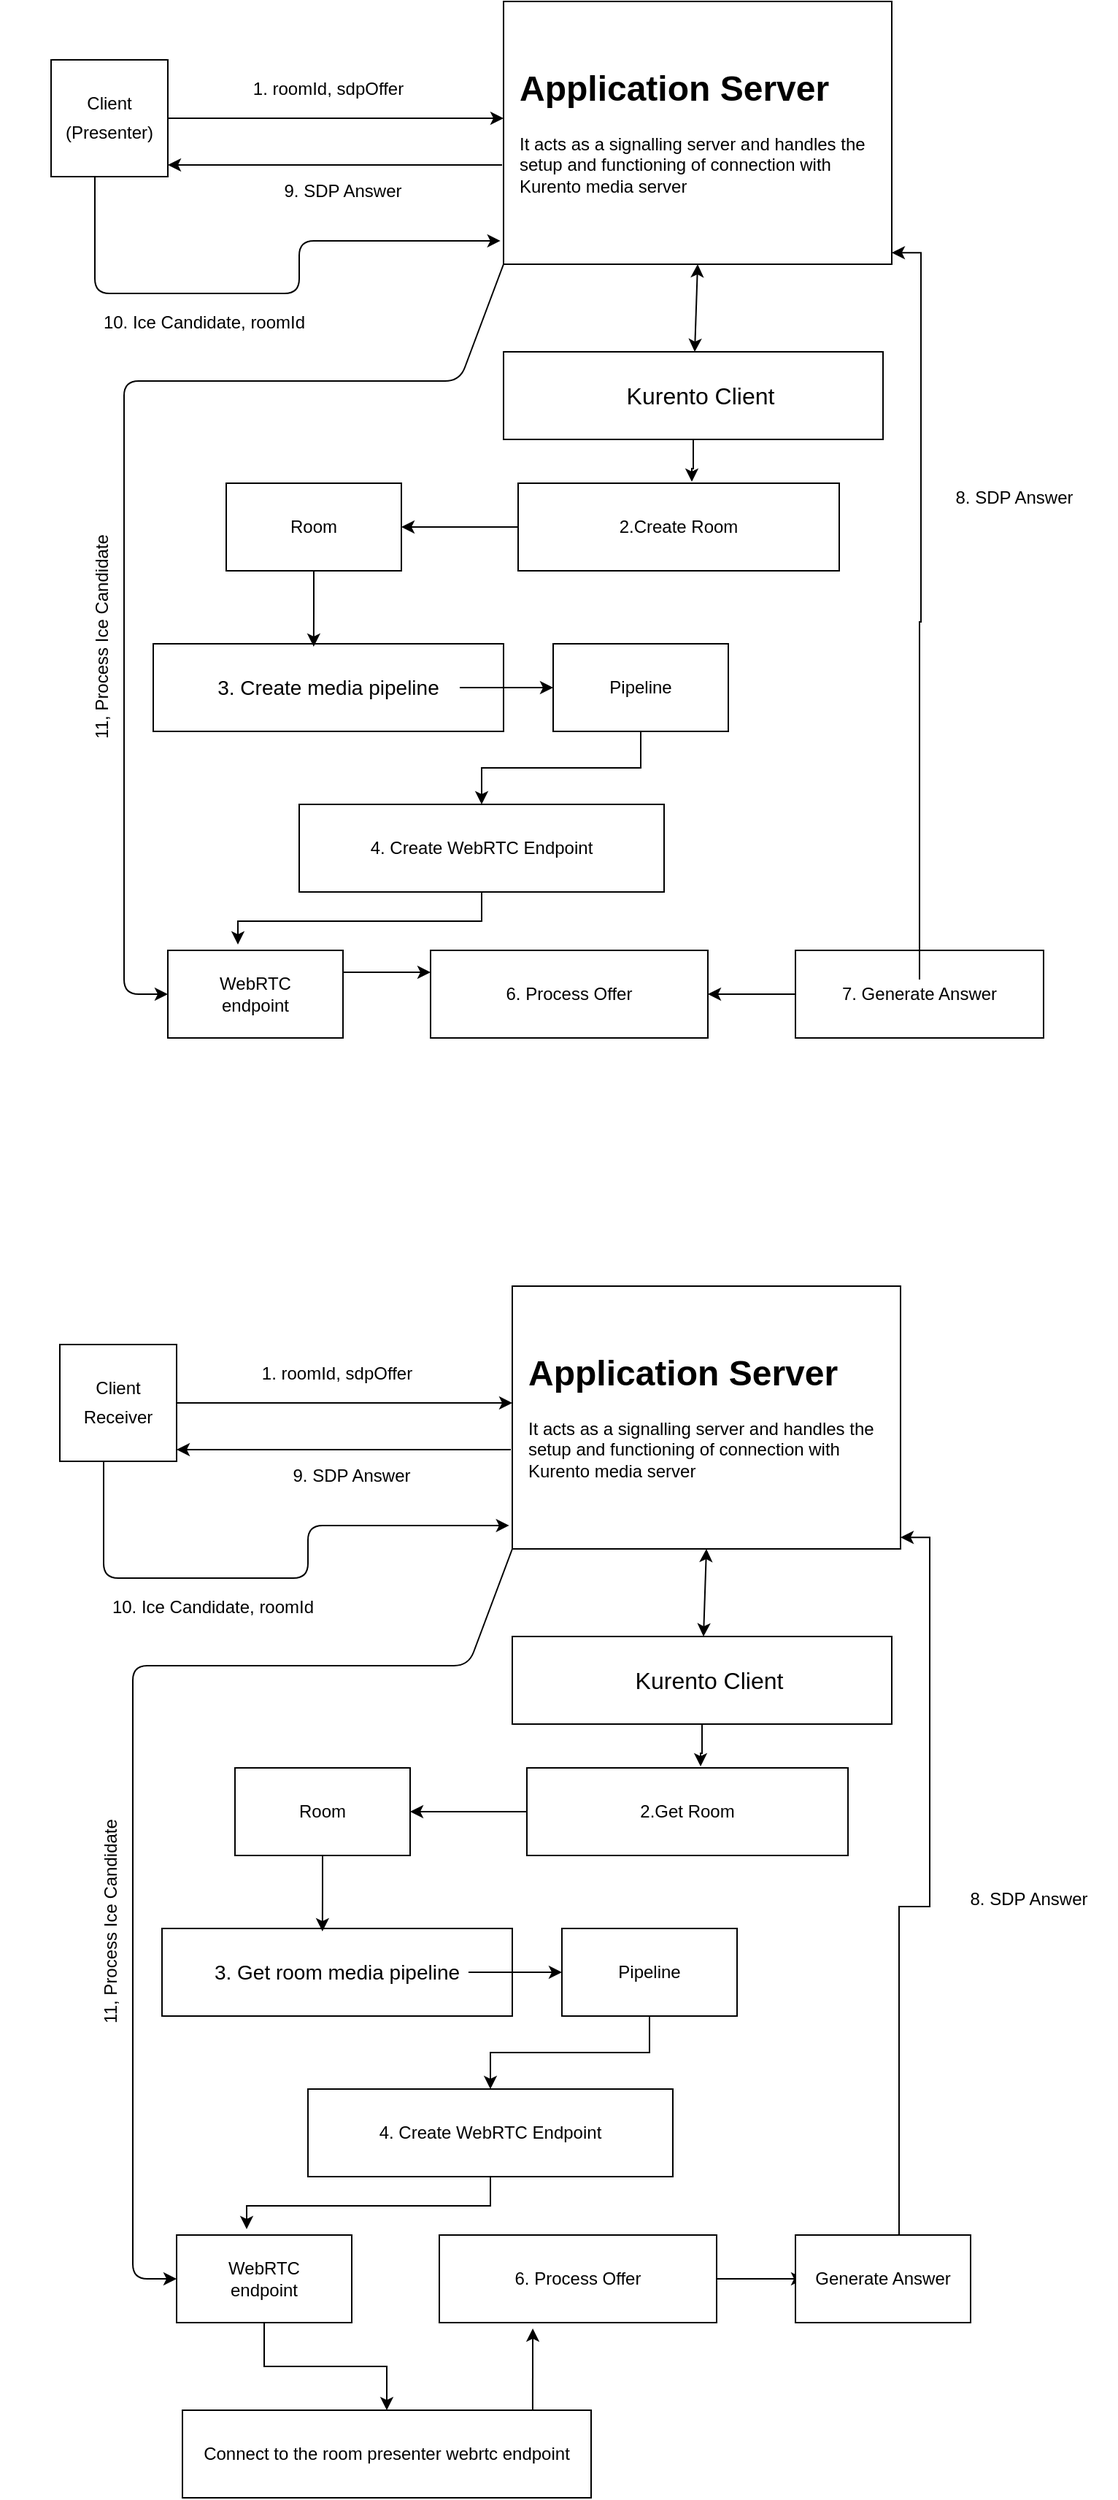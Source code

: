 <mxfile version="14.8.0" type="github">
  <diagram id="PPxUoKqHqH0vDtefEOQF" name="Page-1">
    <mxGraphModel dx="1362" dy="778" grid="1" gridSize="10" guides="1" tooltips="1" connect="1" arrows="1" fold="1" page="1" pageScale="1" pageWidth="827" pageHeight="1169" math="0" shadow="0">
      <root>
        <mxCell id="0" />
        <mxCell id="1" parent="0" />
        <mxCell id="vcSrWgzj6TOkUDUvabuK-1" value="" style="whiteSpace=wrap;html=1;aspect=fixed;" vertex="1" parent="1">
          <mxGeometry x="70" y="70" width="80" height="80" as="geometry" />
        </mxCell>
        <mxCell id="vcSrWgzj6TOkUDUvabuK-3" value="" style="endArrow=classic;html=1;exitX=1;exitY=0.5;exitDx=0;exitDy=0;" edge="1" parent="1" source="vcSrWgzj6TOkUDUvabuK-1">
          <mxGeometry width="50" height="50" relative="1" as="geometry">
            <mxPoint x="330" y="340" as="sourcePoint" />
            <mxPoint x="380" y="110" as="targetPoint" />
            <Array as="points">
              <mxPoint x="250" y="110" />
            </Array>
          </mxGeometry>
        </mxCell>
        <mxCell id="vcSrWgzj6TOkUDUvabuK-4" value="Client" style="text;html=1;strokeColor=none;fillColor=none;align=center;verticalAlign=middle;whiteSpace=wrap;rounded=0;" vertex="1" parent="1">
          <mxGeometry x="90" y="90" width="40" height="20" as="geometry" />
        </mxCell>
        <mxCell id="vcSrWgzj6TOkUDUvabuK-11" value="(Presenter)" style="text;html=1;strokeColor=none;fillColor=none;align=center;verticalAlign=middle;whiteSpace=wrap;rounded=0;" vertex="1" parent="1">
          <mxGeometry x="35" y="110" width="150" height="20" as="geometry" />
        </mxCell>
        <mxCell id="vcSrWgzj6TOkUDUvabuK-13" value="" style="group" vertex="1" connectable="0" parent="1">
          <mxGeometry x="380" y="30" width="266" height="180" as="geometry" />
        </mxCell>
        <mxCell id="vcSrWgzj6TOkUDUvabuK-7" value="" style="rounded=0;whiteSpace=wrap;html=1;" vertex="1" parent="vcSrWgzj6TOkUDUvabuK-13">
          <mxGeometry width="266" height="180" as="geometry" />
        </mxCell>
        <mxCell id="vcSrWgzj6TOkUDUvabuK-10" value="&lt;h1&gt;Application Server&lt;/h1&gt;&lt;p&gt;It acts as a signalling server and handles the setup and functioning of connection with Kurento media server&lt;/p&gt;" style="text;html=1;strokeColor=none;fillColor=none;spacing=5;spacingTop=-20;whiteSpace=wrap;overflow=hidden;rounded=0;" vertex="1" parent="vcSrWgzj6TOkUDUvabuK-13">
          <mxGeometry x="6" y="40" width="250" height="100" as="geometry" />
        </mxCell>
        <mxCell id="vcSrWgzj6TOkUDUvabuK-14" value="1. roomId, sdpOffer" style="text;html=1;strokeColor=none;fillColor=none;align=center;verticalAlign=middle;whiteSpace=wrap;rounded=0;" vertex="1" parent="1">
          <mxGeometry x="175" y="80" width="170" height="20" as="geometry" />
        </mxCell>
        <mxCell id="vcSrWgzj6TOkUDUvabuK-66" style="edgeStyle=orthogonalEdgeStyle;rounded=0;orthogonalLoop=1;jettySize=auto;html=1;entryX=0.541;entryY=-0.017;entryDx=0;entryDy=0;entryPerimeter=0;" edge="1" parent="1" source="vcSrWgzj6TOkUDUvabuK-15" target="vcSrWgzj6TOkUDUvabuK-23">
          <mxGeometry relative="1" as="geometry" />
        </mxCell>
        <mxCell id="vcSrWgzj6TOkUDUvabuK-15" value="" style="rounded=0;whiteSpace=wrap;html=1;" vertex="1" parent="1">
          <mxGeometry x="380" y="270" width="260" height="60" as="geometry" />
        </mxCell>
        <mxCell id="vcSrWgzj6TOkUDUvabuK-16" value="&lt;font style=&quot;font-size: 16px&quot;&gt;Kurento Client&lt;/font&gt;" style="text;html=1;strokeColor=none;fillColor=none;align=center;verticalAlign=middle;whiteSpace=wrap;rounded=0;" vertex="1" parent="1">
          <mxGeometry x="430" y="290" width="170" height="20" as="geometry" />
        </mxCell>
        <mxCell id="vcSrWgzj6TOkUDUvabuK-17" value="" style="endArrow=classic;startArrow=classic;html=1;entryX=0.5;entryY=1;entryDx=0;entryDy=0;" edge="1" parent="1" source="vcSrWgzj6TOkUDUvabuK-15" target="vcSrWgzj6TOkUDUvabuK-7">
          <mxGeometry width="50" height="50" relative="1" as="geometry">
            <mxPoint x="390" y="380" as="sourcePoint" />
            <mxPoint x="506" y="220" as="targetPoint" />
          </mxGeometry>
        </mxCell>
        <mxCell id="vcSrWgzj6TOkUDUvabuK-22" value="" style="group" vertex="1" connectable="0" parent="1">
          <mxGeometry x="140" y="470" width="240" height="60" as="geometry" />
        </mxCell>
        <mxCell id="vcSrWgzj6TOkUDUvabuK-18" value="" style="rounded=0;whiteSpace=wrap;html=1;" vertex="1" parent="vcSrWgzj6TOkUDUvabuK-22">
          <mxGeometry width="240" height="60" as="geometry" />
        </mxCell>
        <mxCell id="vcSrWgzj6TOkUDUvabuK-19" value="&lt;font style=&quot;font-size: 14px&quot;&gt;3. Create media pipeline&lt;/font&gt;" style="text;html=1;strokeColor=none;fillColor=none;align=center;verticalAlign=middle;whiteSpace=wrap;rounded=0;" vertex="1" parent="vcSrWgzj6TOkUDUvabuK-22">
          <mxGeometry x="30" y="20" width="180" height="20" as="geometry" />
        </mxCell>
        <mxCell id="vcSrWgzj6TOkUDUvabuK-29" value="" style="group" vertex="1" connectable="0" parent="1">
          <mxGeometry x="240" y="580" width="250" height="60" as="geometry" />
        </mxCell>
        <mxCell id="vcSrWgzj6TOkUDUvabuK-21" value="" style="rounded=0;whiteSpace=wrap;html=1;" vertex="1" parent="vcSrWgzj6TOkUDUvabuK-29">
          <mxGeometry width="250" height="60" as="geometry" />
        </mxCell>
        <mxCell id="vcSrWgzj6TOkUDUvabuK-28" value="4. Create WebRTC Endpoint" style="text;html=1;strokeColor=none;fillColor=none;align=center;verticalAlign=middle;whiteSpace=wrap;rounded=0;" vertex="1" parent="vcSrWgzj6TOkUDUvabuK-29">
          <mxGeometry x="40" y="20" width="170" height="20" as="geometry" />
        </mxCell>
        <mxCell id="vcSrWgzj6TOkUDUvabuK-33" value="" style="group" vertex="1" connectable="0" parent="1">
          <mxGeometry x="330" y="680" width="190" height="60" as="geometry" />
        </mxCell>
        <mxCell id="vcSrWgzj6TOkUDUvabuK-31" value="" style="rounded=0;whiteSpace=wrap;html=1;" vertex="1" parent="vcSrWgzj6TOkUDUvabuK-33">
          <mxGeometry width="190" height="60" as="geometry" />
        </mxCell>
        <mxCell id="vcSrWgzj6TOkUDUvabuK-32" value="6. Process Offer" style="text;html=1;strokeColor=none;fillColor=none;align=center;verticalAlign=middle;whiteSpace=wrap;rounded=0;" vertex="1" parent="vcSrWgzj6TOkUDUvabuK-33">
          <mxGeometry x="40.192" y="20" width="109.615" height="20" as="geometry" />
        </mxCell>
        <mxCell id="vcSrWgzj6TOkUDUvabuK-34" value="" style="endArrow=classic;html=1;exitX=1;exitY=0.25;exitDx=0;exitDy=0;entryX=0;entryY=0.25;entryDx=0;entryDy=0;" edge="1" parent="1" source="vcSrWgzj6TOkUDUvabuK-49" target="vcSrWgzj6TOkUDUvabuK-31">
          <mxGeometry width="50" height="50" relative="1" as="geometry">
            <mxPoint x="390" y="390" as="sourcePoint" />
            <mxPoint x="440" y="340" as="targetPoint" />
          </mxGeometry>
        </mxCell>
        <mxCell id="vcSrWgzj6TOkUDUvabuK-37" style="edgeStyle=orthogonalEdgeStyle;rounded=0;orthogonalLoop=1;jettySize=auto;html=1;entryX=1;entryY=0.5;entryDx=0;entryDy=0;" edge="1" parent="1" source="vcSrWgzj6TOkUDUvabuK-35" target="vcSrWgzj6TOkUDUvabuK-31">
          <mxGeometry relative="1" as="geometry" />
        </mxCell>
        <mxCell id="vcSrWgzj6TOkUDUvabuK-39" value="" style="group" vertex="1" connectable="0" parent="1">
          <mxGeometry x="580" y="680" width="170" height="60" as="geometry" />
        </mxCell>
        <mxCell id="vcSrWgzj6TOkUDUvabuK-35" value="" style="rounded=0;whiteSpace=wrap;html=1;" vertex="1" parent="vcSrWgzj6TOkUDUvabuK-39">
          <mxGeometry width="170" height="60" as="geometry" />
        </mxCell>
        <mxCell id="vcSrWgzj6TOkUDUvabuK-38" value="7. Generate Answer" style="text;html=1;strokeColor=none;fillColor=none;align=center;verticalAlign=middle;whiteSpace=wrap;rounded=0;" vertex="1" parent="vcSrWgzj6TOkUDUvabuK-39">
          <mxGeometry x="5" y="20" width="160" height="20" as="geometry" />
        </mxCell>
        <mxCell id="vcSrWgzj6TOkUDUvabuK-40" style="edgeStyle=orthogonalEdgeStyle;rounded=0;orthogonalLoop=1;jettySize=auto;html=1;entryX=1;entryY=0.956;entryDx=0;entryDy=0;entryPerimeter=0;" edge="1" parent="1" source="vcSrWgzj6TOkUDUvabuK-38" target="vcSrWgzj6TOkUDUvabuK-7">
          <mxGeometry relative="1" as="geometry" />
        </mxCell>
        <mxCell id="vcSrWgzj6TOkUDUvabuK-41" value="8. SDP Answer" style="text;html=1;strokeColor=none;fillColor=none;align=center;verticalAlign=middle;whiteSpace=wrap;rounded=0;" vertex="1" parent="1">
          <mxGeometry x="670" y="360" width="120" height="20" as="geometry" />
        </mxCell>
        <mxCell id="vcSrWgzj6TOkUDUvabuK-44" value="" style="endArrow=classic;html=1;entryX=1;entryY=0.9;entryDx=0;entryDy=0;entryPerimeter=0;" edge="1" parent="1" target="vcSrWgzj6TOkUDUvabuK-1">
          <mxGeometry width="50" height="50" relative="1" as="geometry">
            <mxPoint x="379" y="142" as="sourcePoint" />
            <mxPoint x="440" y="330" as="targetPoint" />
          </mxGeometry>
        </mxCell>
        <mxCell id="vcSrWgzj6TOkUDUvabuK-45" value="9. SDP Answer" style="text;html=1;strokeColor=none;fillColor=none;align=center;verticalAlign=middle;whiteSpace=wrap;rounded=0;" vertex="1" parent="1">
          <mxGeometry x="210" y="150" width="120" height="20" as="geometry" />
        </mxCell>
        <mxCell id="vcSrWgzj6TOkUDUvabuK-46" value="" style="endArrow=classic;html=1;exitX=0.375;exitY=1;exitDx=0;exitDy=0;exitPerimeter=0;entryX=-0.008;entryY=0.911;entryDx=0;entryDy=0;entryPerimeter=0;" edge="1" parent="1" source="vcSrWgzj6TOkUDUvabuK-1" target="vcSrWgzj6TOkUDUvabuK-7">
          <mxGeometry width="50" height="50" relative="1" as="geometry">
            <mxPoint x="390" y="480" as="sourcePoint" />
            <mxPoint x="440" y="430" as="targetPoint" />
            <Array as="points">
              <mxPoint x="100" y="230" />
              <mxPoint x="240" y="230" />
              <mxPoint x="240" y="194" />
            </Array>
          </mxGeometry>
        </mxCell>
        <mxCell id="vcSrWgzj6TOkUDUvabuK-47" value="10. Ice Candidate, roomId" style="text;html=1;strokeColor=none;fillColor=none;align=center;verticalAlign=middle;whiteSpace=wrap;rounded=0;" vertex="1" parent="1">
          <mxGeometry x="90" y="240" width="170" height="20" as="geometry" />
        </mxCell>
        <mxCell id="vcSrWgzj6TOkUDUvabuK-52" value="" style="group" vertex="1" connectable="0" parent="1">
          <mxGeometry x="150" y="680" width="120" height="60" as="geometry" />
        </mxCell>
        <mxCell id="vcSrWgzj6TOkUDUvabuK-49" value="" style="rounded=0;whiteSpace=wrap;html=1;" vertex="1" parent="vcSrWgzj6TOkUDUvabuK-52">
          <mxGeometry width="120" height="60" as="geometry" />
        </mxCell>
        <mxCell id="vcSrWgzj6TOkUDUvabuK-51" value="WebRTC endpoint" style="text;html=1;strokeColor=none;fillColor=none;align=center;verticalAlign=middle;whiteSpace=wrap;rounded=0;" vertex="1" parent="vcSrWgzj6TOkUDUvabuK-52">
          <mxGeometry x="10" y="20" width="100" height="20" as="geometry" />
        </mxCell>
        <mxCell id="vcSrWgzj6TOkUDUvabuK-48" value="" style="endArrow=classic;html=1;entryX=0;entryY=0.5;entryDx=0;entryDy=0;exitX=0;exitY=1;exitDx=0;exitDy=0;" edge="1" parent="1" source="vcSrWgzj6TOkUDUvabuK-7" target="vcSrWgzj6TOkUDUvabuK-49">
          <mxGeometry width="50" height="50" relative="1" as="geometry">
            <mxPoint x="440" y="350" as="sourcePoint" />
            <mxPoint x="40" y="540" as="targetPoint" />
            <Array as="points">
              <mxPoint x="350" y="290" />
              <mxPoint x="120" y="290" />
              <mxPoint x="120" y="710" />
            </Array>
          </mxGeometry>
        </mxCell>
        <mxCell id="vcSrWgzj6TOkUDUvabuK-54" value="" style="group" vertex="1" connectable="0" parent="1">
          <mxGeometry x="390" y="360" width="220" height="60" as="geometry" />
        </mxCell>
        <mxCell id="vcSrWgzj6TOkUDUvabuK-23" value="" style="rounded=0;whiteSpace=wrap;html=1;" vertex="1" parent="vcSrWgzj6TOkUDUvabuK-54">
          <mxGeometry width="220" height="60" as="geometry" />
        </mxCell>
        <mxCell id="vcSrWgzj6TOkUDUvabuK-26" value="2.Create Room" style="text;html=1;strokeColor=none;fillColor=none;align=center;verticalAlign=middle;whiteSpace=wrap;rounded=0;" vertex="1" parent="vcSrWgzj6TOkUDUvabuK-54">
          <mxGeometry x="50" y="20" width="120" height="20" as="geometry" />
        </mxCell>
        <mxCell id="vcSrWgzj6TOkUDUvabuK-57" style="edgeStyle=orthogonalEdgeStyle;rounded=0;orthogonalLoop=1;jettySize=auto;html=1;entryX=0.458;entryY=0.033;entryDx=0;entryDy=0;entryPerimeter=0;" edge="1" parent="1" source="vcSrWgzj6TOkUDUvabuK-55" target="vcSrWgzj6TOkUDUvabuK-18">
          <mxGeometry relative="1" as="geometry" />
        </mxCell>
        <mxCell id="vcSrWgzj6TOkUDUvabuK-56" style="edgeStyle=orthogonalEdgeStyle;rounded=0;orthogonalLoop=1;jettySize=auto;html=1;entryX=1;entryY=0.5;entryDx=0;entryDy=0;" edge="1" parent="1" source="vcSrWgzj6TOkUDUvabuK-23" target="vcSrWgzj6TOkUDUvabuK-55">
          <mxGeometry relative="1" as="geometry" />
        </mxCell>
        <mxCell id="vcSrWgzj6TOkUDUvabuK-59" value="" style="group" vertex="1" connectable="0" parent="1">
          <mxGeometry x="190" y="360" width="120" height="60" as="geometry" />
        </mxCell>
        <mxCell id="vcSrWgzj6TOkUDUvabuK-55" value="" style="rounded=0;whiteSpace=wrap;html=1;" vertex="1" parent="vcSrWgzj6TOkUDUvabuK-59">
          <mxGeometry width="120" height="60" as="geometry" />
        </mxCell>
        <mxCell id="vcSrWgzj6TOkUDUvabuK-58" value="Room" style="text;html=1;strokeColor=none;fillColor=none;align=center;verticalAlign=middle;whiteSpace=wrap;rounded=0;" vertex="1" parent="vcSrWgzj6TOkUDUvabuK-59">
          <mxGeometry x="40" y="20" width="40" height="20" as="geometry" />
        </mxCell>
        <mxCell id="vcSrWgzj6TOkUDUvabuK-63" style="edgeStyle=orthogonalEdgeStyle;rounded=0;orthogonalLoop=1;jettySize=auto;html=1;" edge="1" parent="1" source="vcSrWgzj6TOkUDUvabuK-60" target="vcSrWgzj6TOkUDUvabuK-21">
          <mxGeometry relative="1" as="geometry" />
        </mxCell>
        <mxCell id="vcSrWgzj6TOkUDUvabuK-60" value="" style="rounded=0;whiteSpace=wrap;html=1;" vertex="1" parent="1">
          <mxGeometry x="414" y="470" width="120" height="60" as="geometry" />
        </mxCell>
        <mxCell id="vcSrWgzj6TOkUDUvabuK-61" value="Pipeline" style="text;html=1;strokeColor=none;fillColor=none;align=center;verticalAlign=middle;whiteSpace=wrap;rounded=0;" vertex="1" parent="1">
          <mxGeometry x="454" y="490" width="40" height="20" as="geometry" />
        </mxCell>
        <mxCell id="vcSrWgzj6TOkUDUvabuK-62" style="edgeStyle=orthogonalEdgeStyle;rounded=0;orthogonalLoop=1;jettySize=auto;html=1;entryX=0;entryY=0.5;entryDx=0;entryDy=0;" edge="1" parent="1" source="vcSrWgzj6TOkUDUvabuK-19" target="vcSrWgzj6TOkUDUvabuK-60">
          <mxGeometry relative="1" as="geometry" />
        </mxCell>
        <mxCell id="vcSrWgzj6TOkUDUvabuK-64" style="edgeStyle=orthogonalEdgeStyle;rounded=0;orthogonalLoop=1;jettySize=auto;html=1;entryX=0.4;entryY=-0.067;entryDx=0;entryDy=0;entryPerimeter=0;" edge="1" parent="1" source="vcSrWgzj6TOkUDUvabuK-21" target="vcSrWgzj6TOkUDUvabuK-49">
          <mxGeometry relative="1" as="geometry">
            <mxPoint x="200" y="670" as="targetPoint" />
          </mxGeometry>
        </mxCell>
        <mxCell id="vcSrWgzj6TOkUDUvabuK-65" value="11, Process Ice Candidate" style="text;html=1;strokeColor=none;fillColor=none;align=center;verticalAlign=middle;whiteSpace=wrap;rounded=0;horizontal=0;" vertex="1" parent="1">
          <mxGeometry x="90" y="380" width="30" height="170" as="geometry" />
        </mxCell>
        <mxCell id="vcSrWgzj6TOkUDUvabuK-113" value="" style="group" vertex="1" connectable="0" parent="1">
          <mxGeometry x="76" y="910" width="724" height="710" as="geometry" />
        </mxCell>
        <mxCell id="vcSrWgzj6TOkUDUvabuK-67" value="" style="whiteSpace=wrap;html=1;aspect=fixed;" vertex="1" parent="vcSrWgzj6TOkUDUvabuK-113">
          <mxGeometry y="40" width="80" height="80" as="geometry" />
        </mxCell>
        <mxCell id="vcSrWgzj6TOkUDUvabuK-68" value="" style="endArrow=classic;html=1;exitX=1;exitY=0.5;exitDx=0;exitDy=0;" edge="1" parent="vcSrWgzj6TOkUDUvabuK-113" source="vcSrWgzj6TOkUDUvabuK-67">
          <mxGeometry width="50" height="50" relative="1" as="geometry">
            <mxPoint x="260" y="310" as="sourcePoint" />
            <mxPoint x="310" y="80" as="targetPoint" />
            <Array as="points">
              <mxPoint x="180" y="80" />
            </Array>
          </mxGeometry>
        </mxCell>
        <mxCell id="vcSrWgzj6TOkUDUvabuK-69" value="Client" style="text;html=1;strokeColor=none;fillColor=none;align=center;verticalAlign=middle;whiteSpace=wrap;rounded=0;" vertex="1" parent="vcSrWgzj6TOkUDUvabuK-113">
          <mxGeometry x="20" y="60" width="40" height="20" as="geometry" />
        </mxCell>
        <mxCell id="vcSrWgzj6TOkUDUvabuK-70" value="" style="group" vertex="1" connectable="0" parent="vcSrWgzj6TOkUDUvabuK-113">
          <mxGeometry x="310" width="266" height="180" as="geometry" />
        </mxCell>
        <mxCell id="vcSrWgzj6TOkUDUvabuK-71" value="" style="rounded=0;whiteSpace=wrap;html=1;" vertex="1" parent="vcSrWgzj6TOkUDUvabuK-70">
          <mxGeometry width="266" height="180" as="geometry" />
        </mxCell>
        <mxCell id="vcSrWgzj6TOkUDUvabuK-72" value="&lt;h1&gt;Application Server&lt;/h1&gt;&lt;p&gt;It acts as a signalling server and handles the setup and functioning of connection with Kurento media server&lt;/p&gt;" style="text;html=1;strokeColor=none;fillColor=none;spacing=5;spacingTop=-20;whiteSpace=wrap;overflow=hidden;rounded=0;" vertex="1" parent="vcSrWgzj6TOkUDUvabuK-70">
          <mxGeometry x="6" y="40" width="250" height="100" as="geometry" />
        </mxCell>
        <mxCell id="vcSrWgzj6TOkUDUvabuK-73" value="1. roomId, sdpOffer" style="text;html=1;strokeColor=none;fillColor=none;align=center;verticalAlign=middle;whiteSpace=wrap;rounded=0;" vertex="1" parent="vcSrWgzj6TOkUDUvabuK-113">
          <mxGeometry x="105" y="50" width="170" height="20" as="geometry" />
        </mxCell>
        <mxCell id="vcSrWgzj6TOkUDUvabuK-75" value="" style="rounded=0;whiteSpace=wrap;html=1;" vertex="1" parent="vcSrWgzj6TOkUDUvabuK-113">
          <mxGeometry x="310" y="240" width="260" height="60" as="geometry" />
        </mxCell>
        <mxCell id="vcSrWgzj6TOkUDUvabuK-76" value="&lt;font style=&quot;font-size: 16px&quot;&gt;Kurento Client&lt;/font&gt;" style="text;html=1;strokeColor=none;fillColor=none;align=center;verticalAlign=middle;whiteSpace=wrap;rounded=0;" vertex="1" parent="vcSrWgzj6TOkUDUvabuK-113">
          <mxGeometry x="360" y="260" width="170" height="20" as="geometry" />
        </mxCell>
        <mxCell id="vcSrWgzj6TOkUDUvabuK-77" value="" style="endArrow=classic;startArrow=classic;html=1;entryX=0.5;entryY=1;entryDx=0;entryDy=0;" edge="1" parent="vcSrWgzj6TOkUDUvabuK-113" source="vcSrWgzj6TOkUDUvabuK-75" target="vcSrWgzj6TOkUDUvabuK-71">
          <mxGeometry width="50" height="50" relative="1" as="geometry">
            <mxPoint x="320" y="350" as="sourcePoint" />
            <mxPoint x="436" y="190" as="targetPoint" />
          </mxGeometry>
        </mxCell>
        <mxCell id="vcSrWgzj6TOkUDUvabuK-78" value="" style="group" vertex="1" connectable="0" parent="vcSrWgzj6TOkUDUvabuK-113">
          <mxGeometry x="70" y="440" width="240" height="60" as="geometry" />
        </mxCell>
        <mxCell id="vcSrWgzj6TOkUDUvabuK-79" value="" style="rounded=0;whiteSpace=wrap;html=1;" vertex="1" parent="vcSrWgzj6TOkUDUvabuK-78">
          <mxGeometry width="240" height="60" as="geometry" />
        </mxCell>
        <mxCell id="vcSrWgzj6TOkUDUvabuK-80" value="&lt;font style=&quot;font-size: 14px&quot;&gt;3. Get room media pipeline&lt;/font&gt;" style="text;html=1;strokeColor=none;fillColor=none;align=center;verticalAlign=middle;whiteSpace=wrap;rounded=0;" vertex="1" parent="vcSrWgzj6TOkUDUvabuK-78">
          <mxGeometry x="30" y="20" width="180" height="20" as="geometry" />
        </mxCell>
        <mxCell id="vcSrWgzj6TOkUDUvabuK-81" value="" style="group" vertex="1" connectable="0" parent="vcSrWgzj6TOkUDUvabuK-113">
          <mxGeometry x="170" y="550" width="250" height="60" as="geometry" />
        </mxCell>
        <mxCell id="vcSrWgzj6TOkUDUvabuK-82" value="" style="rounded=0;whiteSpace=wrap;html=1;" vertex="1" parent="vcSrWgzj6TOkUDUvabuK-81">
          <mxGeometry width="250" height="60" as="geometry" />
        </mxCell>
        <mxCell id="vcSrWgzj6TOkUDUvabuK-83" value="4. Create WebRTC Endpoint" style="text;html=1;strokeColor=none;fillColor=none;align=center;verticalAlign=middle;whiteSpace=wrap;rounded=0;" vertex="1" parent="vcSrWgzj6TOkUDUvabuK-81">
          <mxGeometry x="40" y="20" width="170" height="20" as="geometry" />
        </mxCell>
        <mxCell id="vcSrWgzj6TOkUDUvabuK-84" value="" style="group" vertex="1" connectable="0" parent="vcSrWgzj6TOkUDUvabuK-113">
          <mxGeometry x="260" y="650" width="190" height="60" as="geometry" />
        </mxCell>
        <mxCell id="vcSrWgzj6TOkUDUvabuK-85" value="" style="rounded=0;whiteSpace=wrap;html=1;" vertex="1" parent="vcSrWgzj6TOkUDUvabuK-84">
          <mxGeometry width="190" height="60" as="geometry" />
        </mxCell>
        <mxCell id="vcSrWgzj6TOkUDUvabuK-86" value="6. Process Offer" style="text;html=1;strokeColor=none;fillColor=none;align=center;verticalAlign=middle;whiteSpace=wrap;rounded=0;" vertex="1" parent="vcSrWgzj6TOkUDUvabuK-84">
          <mxGeometry x="40.192" y="20" width="109.615" height="20" as="geometry" />
        </mxCell>
        <mxCell id="vcSrWgzj6TOkUDUvabuK-88" style="edgeStyle=orthogonalEdgeStyle;rounded=0;orthogonalLoop=1;jettySize=auto;html=1;entryX=1;entryY=0.5;entryDx=0;entryDy=0;exitX=1;exitY=0.5;exitDx=0;exitDy=0;" edge="1" parent="vcSrWgzj6TOkUDUvabuK-84" source="vcSrWgzj6TOkUDUvabuK-85">
          <mxGeometry relative="1" as="geometry">
            <mxPoint x="250" y="30" as="targetPoint" />
          </mxGeometry>
        </mxCell>
        <mxCell id="vcSrWgzj6TOkUDUvabuK-90" style="edgeStyle=orthogonalEdgeStyle;rounded=0;orthogonalLoop=1;jettySize=auto;html=1;entryX=1;entryY=0.956;entryDx=0;entryDy=0;entryPerimeter=0;" edge="1" parent="vcSrWgzj6TOkUDUvabuK-113" target="vcSrWgzj6TOkUDUvabuK-71">
          <mxGeometry relative="1" as="geometry">
            <mxPoint x="595" y="670" as="sourcePoint" />
          </mxGeometry>
        </mxCell>
        <mxCell id="vcSrWgzj6TOkUDUvabuK-91" value="" style="endArrow=classic;html=1;entryX=1;entryY=0.9;entryDx=0;entryDy=0;entryPerimeter=0;" edge="1" parent="vcSrWgzj6TOkUDUvabuK-113" target="vcSrWgzj6TOkUDUvabuK-67">
          <mxGeometry width="50" height="50" relative="1" as="geometry">
            <mxPoint x="309" y="112" as="sourcePoint" />
            <mxPoint x="370" y="300" as="targetPoint" />
          </mxGeometry>
        </mxCell>
        <mxCell id="vcSrWgzj6TOkUDUvabuK-92" value="9. SDP Answer" style="text;html=1;strokeColor=none;fillColor=none;align=center;verticalAlign=middle;whiteSpace=wrap;rounded=0;" vertex="1" parent="vcSrWgzj6TOkUDUvabuK-113">
          <mxGeometry x="140" y="120" width="120" height="20" as="geometry" />
        </mxCell>
        <mxCell id="vcSrWgzj6TOkUDUvabuK-93" value="" style="endArrow=classic;html=1;exitX=0.375;exitY=1;exitDx=0;exitDy=0;exitPerimeter=0;entryX=-0.008;entryY=0.911;entryDx=0;entryDy=0;entryPerimeter=0;" edge="1" parent="vcSrWgzj6TOkUDUvabuK-113" source="vcSrWgzj6TOkUDUvabuK-67" target="vcSrWgzj6TOkUDUvabuK-71">
          <mxGeometry width="50" height="50" relative="1" as="geometry">
            <mxPoint x="320" y="450" as="sourcePoint" />
            <mxPoint x="370" y="400" as="targetPoint" />
            <Array as="points">
              <mxPoint x="30" y="200" />
              <mxPoint x="170" y="200" />
              <mxPoint x="170" y="164" />
            </Array>
          </mxGeometry>
        </mxCell>
        <mxCell id="vcSrWgzj6TOkUDUvabuK-94" value="10. Ice Candidate, roomId" style="text;html=1;strokeColor=none;fillColor=none;align=center;verticalAlign=middle;whiteSpace=wrap;rounded=0;" vertex="1" parent="vcSrWgzj6TOkUDUvabuK-113">
          <mxGeometry x="20" y="210" width="170" height="20" as="geometry" />
        </mxCell>
        <mxCell id="vcSrWgzj6TOkUDUvabuK-95" value="" style="group" vertex="1" connectable="0" parent="vcSrWgzj6TOkUDUvabuK-113">
          <mxGeometry x="80" y="650" width="120" height="60" as="geometry" />
        </mxCell>
        <mxCell id="vcSrWgzj6TOkUDUvabuK-96" value="" style="rounded=0;whiteSpace=wrap;html=1;" vertex="1" parent="vcSrWgzj6TOkUDUvabuK-95">
          <mxGeometry width="120" height="60" as="geometry" />
        </mxCell>
        <mxCell id="vcSrWgzj6TOkUDUvabuK-97" value="WebRTC endpoint" style="text;html=1;strokeColor=none;fillColor=none;align=center;verticalAlign=middle;whiteSpace=wrap;rounded=0;" vertex="1" parent="vcSrWgzj6TOkUDUvabuK-95">
          <mxGeometry x="10" y="20" width="100" height="20" as="geometry" />
        </mxCell>
        <mxCell id="vcSrWgzj6TOkUDUvabuK-98" value="" style="endArrow=classic;html=1;entryX=0;entryY=0.5;entryDx=0;entryDy=0;exitX=0;exitY=1;exitDx=0;exitDy=0;" edge="1" parent="vcSrWgzj6TOkUDUvabuK-113" source="vcSrWgzj6TOkUDUvabuK-71" target="vcSrWgzj6TOkUDUvabuK-96">
          <mxGeometry width="50" height="50" relative="1" as="geometry">
            <mxPoint x="370" y="320" as="sourcePoint" />
            <mxPoint x="-30" y="510" as="targetPoint" />
            <Array as="points">
              <mxPoint x="280" y="260" />
              <mxPoint x="50" y="260" />
              <mxPoint x="50" y="680" />
            </Array>
          </mxGeometry>
        </mxCell>
        <mxCell id="vcSrWgzj6TOkUDUvabuK-99" value="" style="group" vertex="1" connectable="0" parent="vcSrWgzj6TOkUDUvabuK-113">
          <mxGeometry x="320" y="330" width="220" height="60" as="geometry" />
        </mxCell>
        <mxCell id="vcSrWgzj6TOkUDUvabuK-100" value="" style="rounded=0;whiteSpace=wrap;html=1;" vertex="1" parent="vcSrWgzj6TOkUDUvabuK-99">
          <mxGeometry width="220" height="60" as="geometry" />
        </mxCell>
        <mxCell id="vcSrWgzj6TOkUDUvabuK-101" value="2.Get Room" style="text;html=1;strokeColor=none;fillColor=none;align=center;verticalAlign=middle;whiteSpace=wrap;rounded=0;" vertex="1" parent="vcSrWgzj6TOkUDUvabuK-99">
          <mxGeometry x="50" y="20" width="120" height="20" as="geometry" />
        </mxCell>
        <mxCell id="vcSrWgzj6TOkUDUvabuK-102" style="edgeStyle=orthogonalEdgeStyle;rounded=0;orthogonalLoop=1;jettySize=auto;html=1;entryX=0.458;entryY=0.033;entryDx=0;entryDy=0;entryPerimeter=0;" edge="1" parent="vcSrWgzj6TOkUDUvabuK-113" source="vcSrWgzj6TOkUDUvabuK-105" target="vcSrWgzj6TOkUDUvabuK-79">
          <mxGeometry relative="1" as="geometry" />
        </mxCell>
        <mxCell id="vcSrWgzj6TOkUDUvabuK-103" style="edgeStyle=orthogonalEdgeStyle;rounded=0;orthogonalLoop=1;jettySize=auto;html=1;entryX=1;entryY=0.5;entryDx=0;entryDy=0;" edge="1" parent="vcSrWgzj6TOkUDUvabuK-113" source="vcSrWgzj6TOkUDUvabuK-100" target="vcSrWgzj6TOkUDUvabuK-105">
          <mxGeometry relative="1" as="geometry" />
        </mxCell>
        <mxCell id="vcSrWgzj6TOkUDUvabuK-104" value="" style="group" vertex="1" connectable="0" parent="vcSrWgzj6TOkUDUvabuK-113">
          <mxGeometry x="120" y="330" width="120" height="60" as="geometry" />
        </mxCell>
        <mxCell id="vcSrWgzj6TOkUDUvabuK-105" value="" style="rounded=0;whiteSpace=wrap;html=1;" vertex="1" parent="vcSrWgzj6TOkUDUvabuK-104">
          <mxGeometry width="120" height="60" as="geometry" />
        </mxCell>
        <mxCell id="vcSrWgzj6TOkUDUvabuK-106" value="Room" style="text;html=1;strokeColor=none;fillColor=none;align=center;verticalAlign=middle;whiteSpace=wrap;rounded=0;" vertex="1" parent="vcSrWgzj6TOkUDUvabuK-104">
          <mxGeometry x="40" y="20" width="40" height="20" as="geometry" />
        </mxCell>
        <mxCell id="vcSrWgzj6TOkUDUvabuK-107" style="edgeStyle=orthogonalEdgeStyle;rounded=0;orthogonalLoop=1;jettySize=auto;html=1;" edge="1" parent="vcSrWgzj6TOkUDUvabuK-113" source="vcSrWgzj6TOkUDUvabuK-108" target="vcSrWgzj6TOkUDUvabuK-82">
          <mxGeometry relative="1" as="geometry" />
        </mxCell>
        <mxCell id="vcSrWgzj6TOkUDUvabuK-108" value="" style="rounded=0;whiteSpace=wrap;html=1;" vertex="1" parent="vcSrWgzj6TOkUDUvabuK-113">
          <mxGeometry x="344" y="440" width="120" height="60" as="geometry" />
        </mxCell>
        <mxCell id="vcSrWgzj6TOkUDUvabuK-109" value="Pipeline" style="text;html=1;strokeColor=none;fillColor=none;align=center;verticalAlign=middle;whiteSpace=wrap;rounded=0;" vertex="1" parent="vcSrWgzj6TOkUDUvabuK-113">
          <mxGeometry x="384" y="460" width="40" height="20" as="geometry" />
        </mxCell>
        <mxCell id="vcSrWgzj6TOkUDUvabuK-110" style="edgeStyle=orthogonalEdgeStyle;rounded=0;orthogonalLoop=1;jettySize=auto;html=1;entryX=0;entryY=0.5;entryDx=0;entryDy=0;" edge="1" parent="vcSrWgzj6TOkUDUvabuK-113" source="vcSrWgzj6TOkUDUvabuK-80" target="vcSrWgzj6TOkUDUvabuK-108">
          <mxGeometry relative="1" as="geometry" />
        </mxCell>
        <mxCell id="vcSrWgzj6TOkUDUvabuK-74" style="edgeStyle=orthogonalEdgeStyle;rounded=0;orthogonalLoop=1;jettySize=auto;html=1;entryX=0.541;entryY=-0.017;entryDx=0;entryDy=0;entryPerimeter=0;" edge="1" parent="vcSrWgzj6TOkUDUvabuK-113" source="vcSrWgzj6TOkUDUvabuK-75" target="vcSrWgzj6TOkUDUvabuK-100">
          <mxGeometry relative="1" as="geometry" />
        </mxCell>
        <mxCell id="vcSrWgzj6TOkUDUvabuK-111" style="edgeStyle=orthogonalEdgeStyle;rounded=0;orthogonalLoop=1;jettySize=auto;html=1;entryX=0.4;entryY=-0.067;entryDx=0;entryDy=0;entryPerimeter=0;" edge="1" parent="vcSrWgzj6TOkUDUvabuK-113" source="vcSrWgzj6TOkUDUvabuK-82" target="vcSrWgzj6TOkUDUvabuK-96">
          <mxGeometry relative="1" as="geometry">
            <mxPoint x="130" y="640" as="targetPoint" />
          </mxGeometry>
        </mxCell>
        <mxCell id="vcSrWgzj6TOkUDUvabuK-112" value="11, Process Ice Candidate" style="text;html=1;strokeColor=none;fillColor=none;align=center;verticalAlign=middle;whiteSpace=wrap;rounded=0;horizontal=0;" vertex="1" parent="vcSrWgzj6TOkUDUvabuK-113">
          <mxGeometry x="20" y="350" width="30" height="170" as="geometry" />
        </mxCell>
        <mxCell id="vcSrWgzj6TOkUDUvabuK-114" value="" style="rounded=0;whiteSpace=wrap;html=1;" vertex="1" parent="vcSrWgzj6TOkUDUvabuK-113">
          <mxGeometry x="504" y="650" width="120" height="60" as="geometry" />
        </mxCell>
        <mxCell id="vcSrWgzj6TOkUDUvabuK-116" value="8. SDP Answer" style="text;html=1;strokeColor=none;fillColor=none;align=center;verticalAlign=middle;whiteSpace=wrap;rounded=0;" vertex="1" parent="vcSrWgzj6TOkUDUvabuK-113">
          <mxGeometry x="604" y="410" width="120" height="20" as="geometry" />
        </mxCell>
        <mxCell id="vcSrWgzj6TOkUDUvabuK-122" value="Receiver" style="text;html=1;strokeColor=none;fillColor=none;align=center;verticalAlign=middle;whiteSpace=wrap;rounded=0;" vertex="1" parent="vcSrWgzj6TOkUDUvabuK-113">
          <mxGeometry x="20" y="80" width="40" height="20" as="geometry" />
        </mxCell>
        <mxCell id="vcSrWgzj6TOkUDUvabuK-115" value="Generate Answer" style="text;html=1;strokeColor=none;fillColor=none;align=center;verticalAlign=middle;whiteSpace=wrap;rounded=0;" vertex="1" parent="1">
          <mxGeometry x="570" y="1580" width="140" height="20" as="geometry" />
        </mxCell>
        <mxCell id="vcSrWgzj6TOkUDUvabuK-118" style="edgeStyle=orthogonalEdgeStyle;rounded=0;orthogonalLoop=1;jettySize=auto;html=1;entryX=0.5;entryY=0;entryDx=0;entryDy=0;" edge="1" parent="1" source="vcSrWgzj6TOkUDUvabuK-96" target="vcSrWgzj6TOkUDUvabuK-117">
          <mxGeometry relative="1" as="geometry" />
        </mxCell>
        <mxCell id="vcSrWgzj6TOkUDUvabuK-121" value="" style="group" vertex="1" connectable="0" parent="1">
          <mxGeometry x="160" y="1680" width="280" height="60" as="geometry" />
        </mxCell>
        <mxCell id="vcSrWgzj6TOkUDUvabuK-117" value="" style="rounded=0;whiteSpace=wrap;html=1;" vertex="1" parent="vcSrWgzj6TOkUDUvabuK-121">
          <mxGeometry width="280" height="60" as="geometry" />
        </mxCell>
        <mxCell id="vcSrWgzj6TOkUDUvabuK-120" value="Connect to the room presenter webrtc endpoint" style="text;html=1;strokeColor=none;fillColor=none;align=center;verticalAlign=middle;whiteSpace=wrap;rounded=0;" vertex="1" parent="vcSrWgzj6TOkUDUvabuK-121">
          <mxGeometry y="20" width="280" height="20" as="geometry" />
        </mxCell>
        <mxCell id="vcSrWgzj6TOkUDUvabuK-125" value="" style="endArrow=classic;html=1;exitX=0.857;exitY=0;exitDx=0;exitDy=0;exitPerimeter=0;entryX=0.337;entryY=1.067;entryDx=0;entryDy=0;entryPerimeter=0;" edge="1" parent="1" source="vcSrWgzj6TOkUDUvabuK-117" target="vcSrWgzj6TOkUDUvabuK-85">
          <mxGeometry width="50" height="50" relative="1" as="geometry">
            <mxPoint x="390" y="1590" as="sourcePoint" />
            <mxPoint x="440" y="1540" as="targetPoint" />
          </mxGeometry>
        </mxCell>
      </root>
    </mxGraphModel>
  </diagram>
</mxfile>
